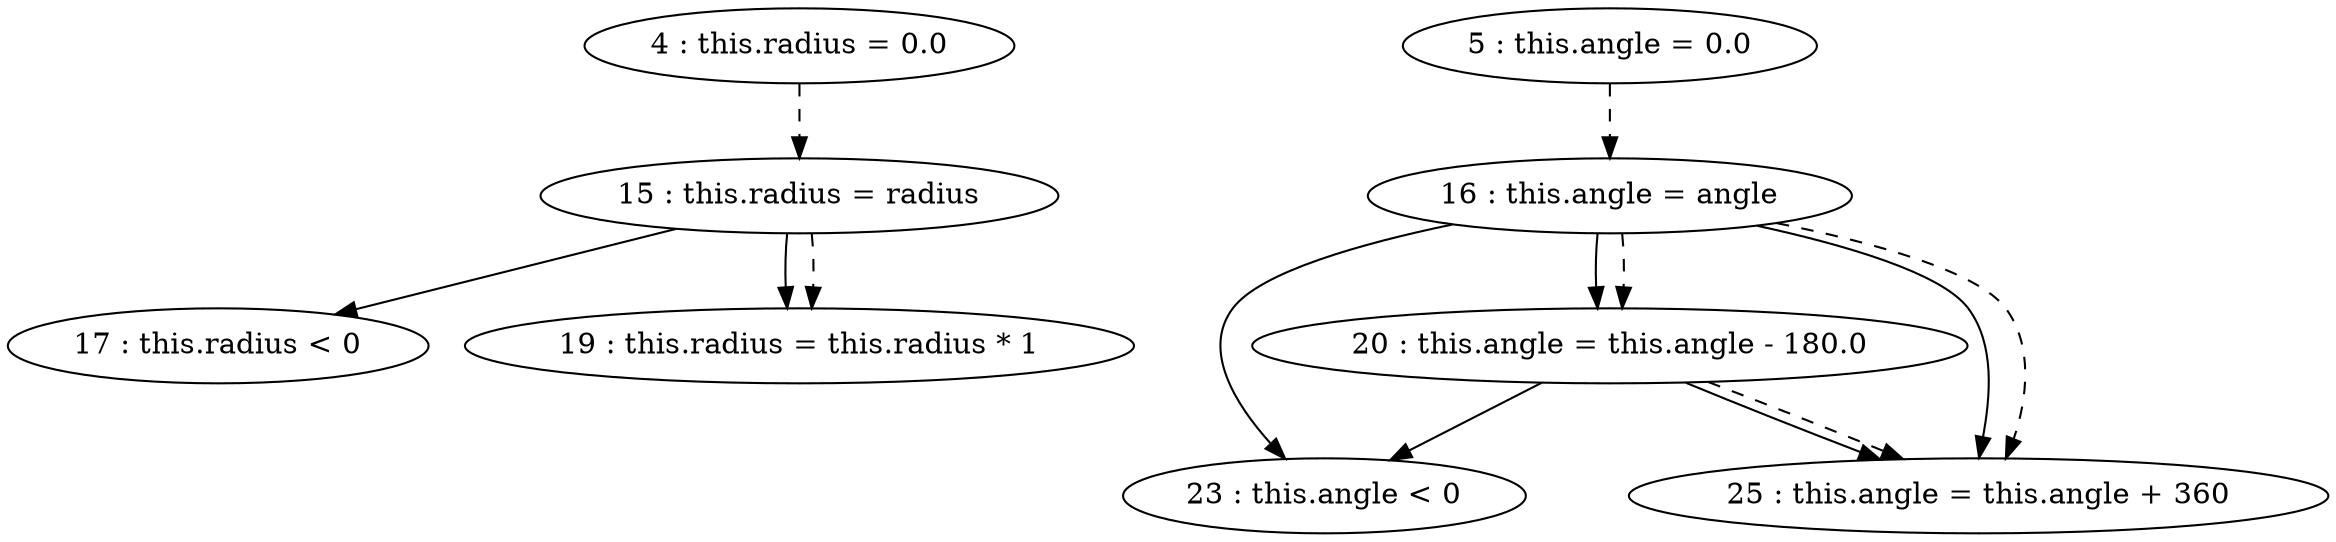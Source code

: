 digraph G {
"4 : this.radius = 0.0"
"4 : this.radius = 0.0" -> "15 : this.radius = radius" [style=dashed]
"5 : this.angle = 0.0"
"5 : this.angle = 0.0" -> "16 : this.angle = angle" [style=dashed]
"15 : this.radius = radius"
"15 : this.radius = radius" -> "17 : this.radius < 0"
"15 : this.radius = radius" -> "19 : this.radius = this.radius * 1"
"15 : this.radius = radius" -> "19 : this.radius = this.radius * 1" [style=dashed]
"16 : this.angle = angle"
"16 : this.angle = angle" -> "23 : this.angle < 0"
"16 : this.angle = angle" -> "25 : this.angle = this.angle + 360"
"16 : this.angle = angle" -> "20 : this.angle = this.angle - 180.0"
"16 : this.angle = angle" -> "25 : this.angle = this.angle + 360" [style=dashed]
"16 : this.angle = angle" -> "20 : this.angle = this.angle - 180.0" [style=dashed]
"17 : this.radius < 0"
"19 : this.radius = this.radius * 1"
"20 : this.angle = this.angle - 180.0"
"20 : this.angle = this.angle - 180.0" -> "23 : this.angle < 0"
"20 : this.angle = this.angle - 180.0" -> "25 : this.angle = this.angle + 360"
"20 : this.angle = this.angle - 180.0" -> "25 : this.angle = this.angle + 360" [style=dashed]
"23 : this.angle < 0"
"25 : this.angle = this.angle + 360"
}